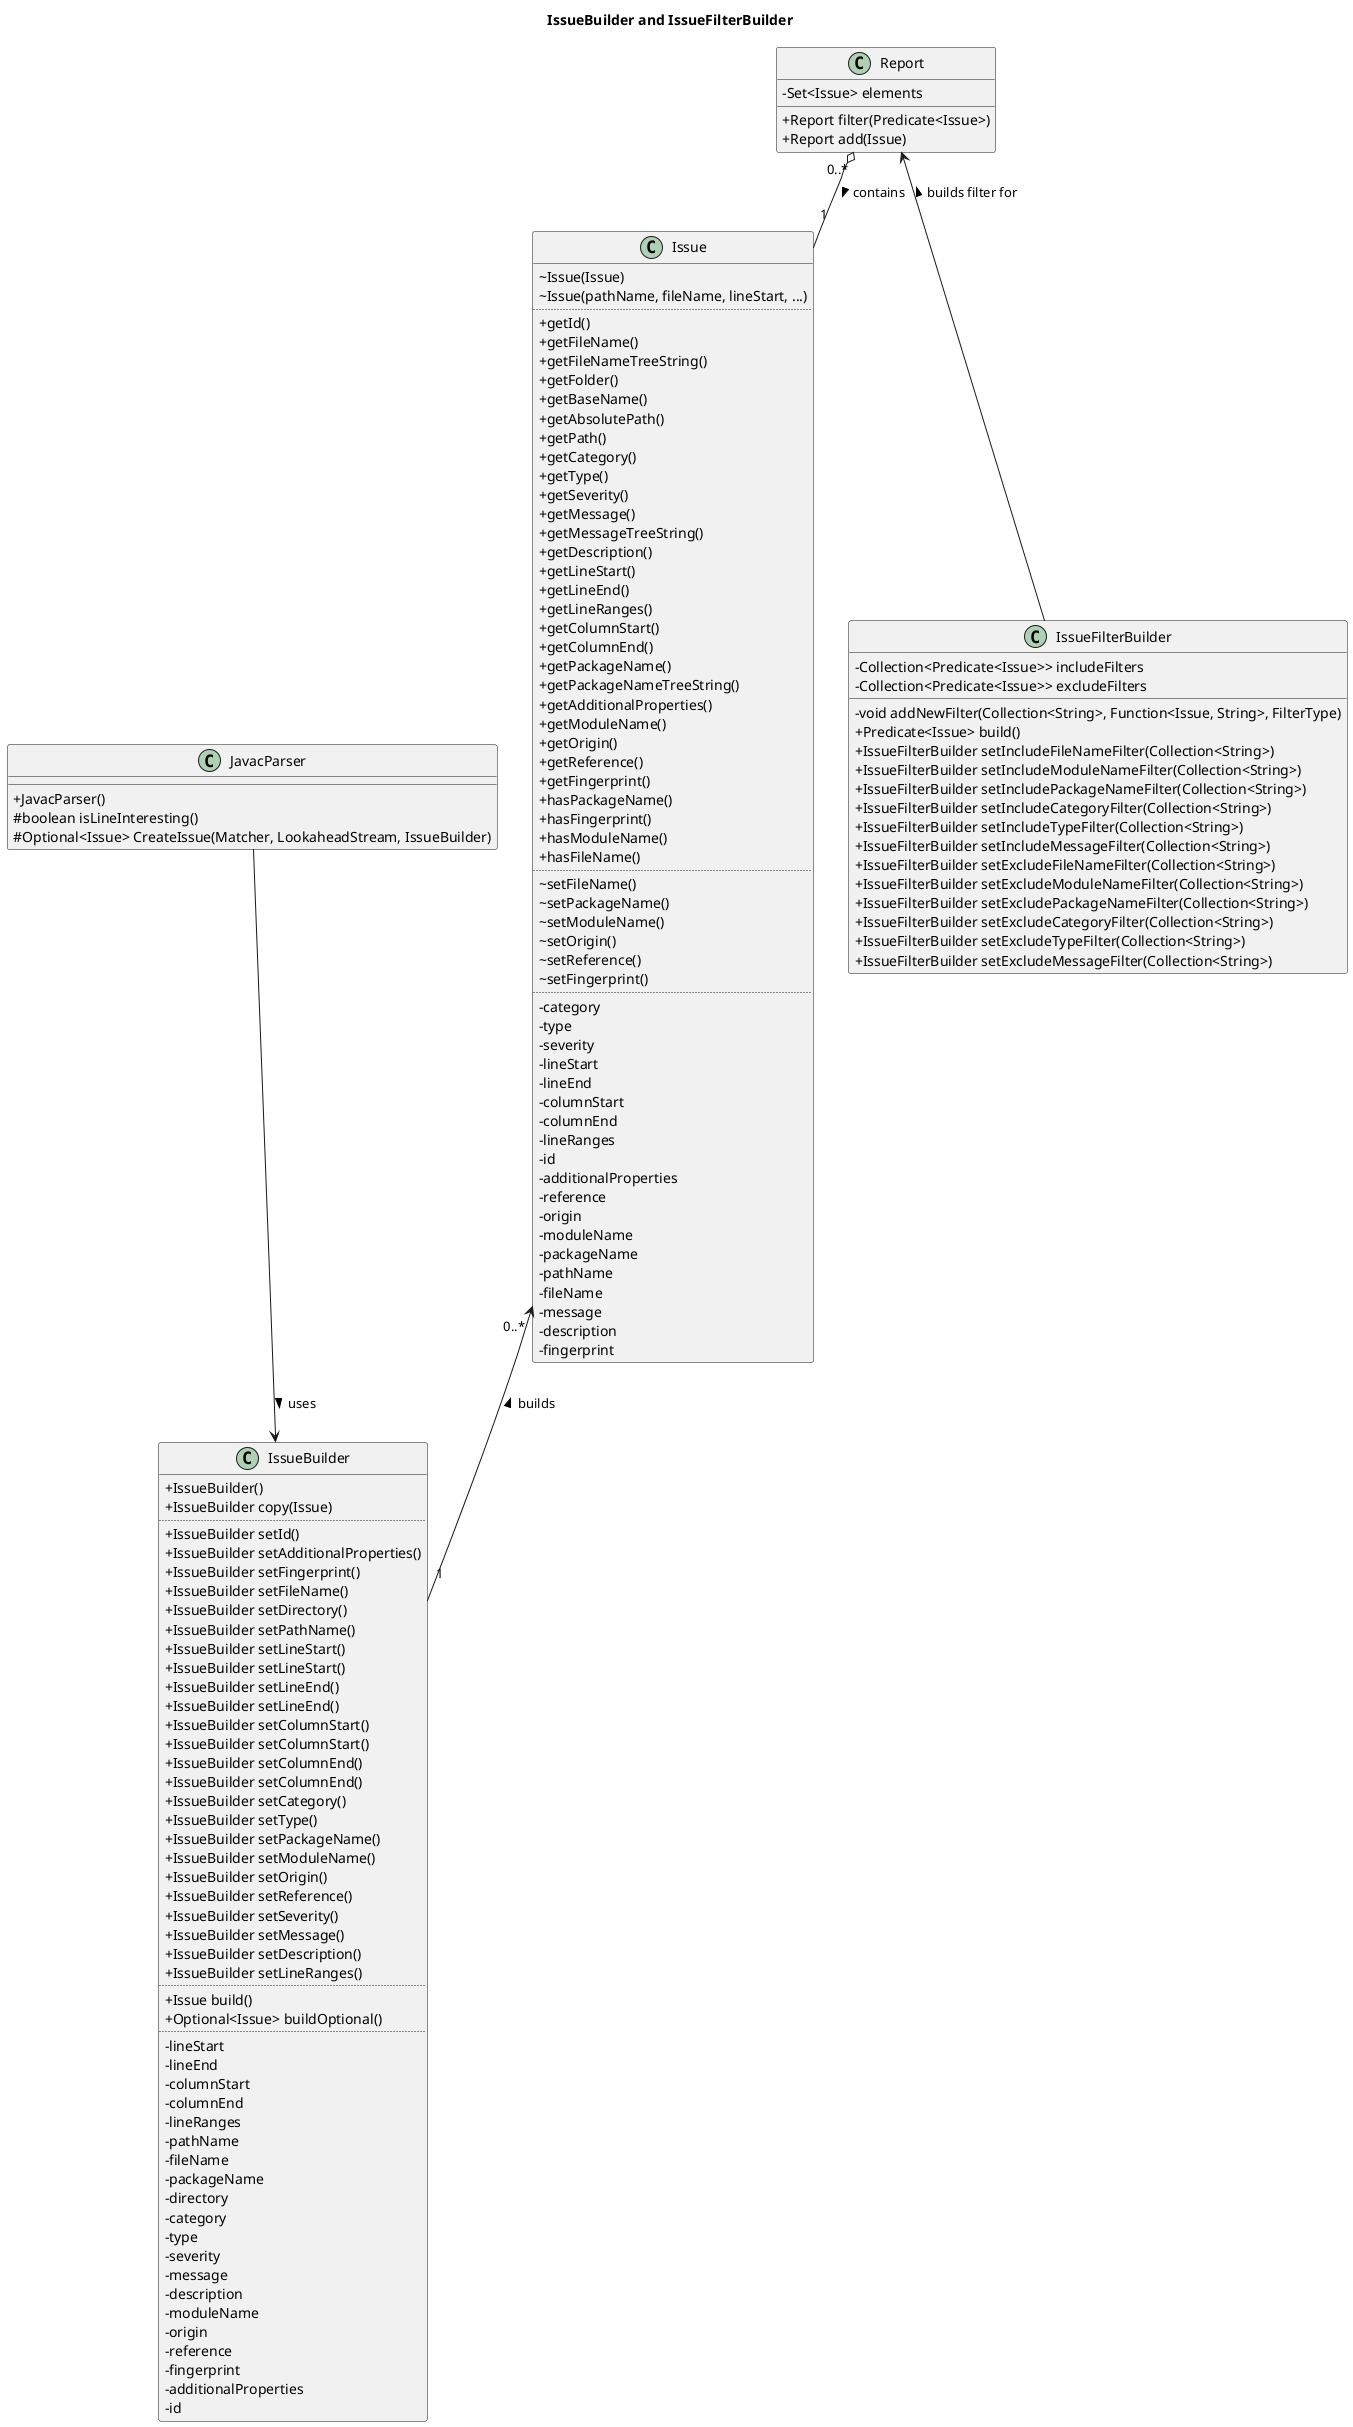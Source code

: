 @startuml
title IssueBuilder and IssueFilterBuilder
skinparam classAttributeIconSize 0

Issue "0..*" <-- "1" IssueBuilder : builds <
JavacParser --> IssueBuilder : uses >
Report "0..*" o-- "1" Issue : contains >
Report <-- IssueFilterBuilder : builds filter for <

class Issue {
    ~ Issue(Issue)
    ~ Issue(pathName, fileName, lineStart, ...)
    ..
    + getId()
    + getFileName()
    + getFileNameTreeString()
    + getFolder()
    + getBaseName()
    + getAbsolutePath()
    + getPath()
    + getCategory()
    + getType()
    + getSeverity()
    + getMessage()
    + getMessageTreeString()
    + getDescription()
    + getLineStart()
    + getLineEnd()
    + getLineRanges()
    + getColumnStart()
    + getColumnEnd()
    + getPackageName()
    + getPackageNameTreeString()
    + getAdditionalProperties()
    + getModuleName()
    + getOrigin()
    + getReference()
    + getFingerprint()
    + hasPackageName()
    + hasFingerprint()
    + hasModuleName()
    + hasFileName()
    ..
    ~ setFileName()
    ~ setPackageName()
    ~ setModuleName()
    ~ setOrigin()
    ~ setReference()
    ~ setFingerprint()
    ..
    - category
    - type
    - severity
    - lineStart
    - lineEnd
    - columnStart
    - columnEnd
    - lineRanges
    - id
    - additionalProperties
    - reference
    - origin
    - moduleName
    - packageName
    - pathName
    - fileName
    - message
    - description
    - fingerprint
}

class IssueBuilder {
    + IssueBuilder()
    + IssueBuilder copy(Issue)
    ..
    + IssueBuilder setId()
    + IssueBuilder setAdditionalProperties()
    + IssueBuilder setFingerprint()
    + IssueBuilder setFileName()
    + IssueBuilder setDirectory()
    + IssueBuilder setPathName()
    + IssueBuilder setLineStart()
    + IssueBuilder setLineStart()
    + IssueBuilder setLineEnd()
    + IssueBuilder setLineEnd()
    + IssueBuilder setColumnStart()
    + IssueBuilder setColumnStart()
    + IssueBuilder setColumnEnd()
    + IssueBuilder setColumnEnd()
    + IssueBuilder setCategory()
    + IssueBuilder setType()
    + IssueBuilder setPackageName()
    + IssueBuilder setModuleName()
    + IssueBuilder setOrigin()
    + IssueBuilder setReference()
    + IssueBuilder setSeverity()
    + IssueBuilder setMessage()
    + IssueBuilder setDescription()
    + IssueBuilder setLineRanges()
    ..
    + Issue build()
    + Optional<Issue> buildOptional()
    ..
    - lineStart
    - lineEnd
    - columnStart
    - columnEnd
    - lineRanges
    - pathName
    - fileName
    - packageName
    - directory
    - category
    - type
    - severity
    - message
    - description
    - moduleName
    - origin
    - reference
    - fingerprint
    - additionalProperties
    - id
}

class JavacParser {
    + JavacParser()
    # boolean isLineInteresting()
    # Optional<Issue> CreateIssue(Matcher, LookaheadStream, IssueBuilder)

}

class Report {
    - Set<Issue> elements
    + Report filter(Predicate<Issue>)
    + Report add(Issue)
}

class IssueFilterBuilder {
    - void addNewFilter(Collection<String>, Function<Issue, String>, FilterType)
    + Predicate<Issue> build()
    + IssueFilterBuilder setIncludeFileNameFilter(Collection<String>)
    + IssueFilterBuilder setIncludeModuleNameFilter(Collection<String>)
    + IssueFilterBuilder setIncludePackageNameFilter(Collection<String>)
    + IssueFilterBuilder setIncludeCategoryFilter(Collection<String>)
    + IssueFilterBuilder setIncludeTypeFilter(Collection<String>)
    + IssueFilterBuilder setIncludeMessageFilter(Collection<String>)
    + IssueFilterBuilder setExcludeFileNameFilter(Collection<String>)
    + IssueFilterBuilder setExcludeModuleNameFilter(Collection<String>)
    + IssueFilterBuilder setExcludePackageNameFilter(Collection<String>)
    + IssueFilterBuilder setExcludeCategoryFilter(Collection<String>)
    + IssueFilterBuilder setExcludeTypeFilter(Collection<String>)
    + IssueFilterBuilder setExcludeMessageFilter(Collection<String>)
    - Collection<Predicate<Issue>> includeFilters
    - Collection<Predicate<Issue>> excludeFilters
}
@enduml